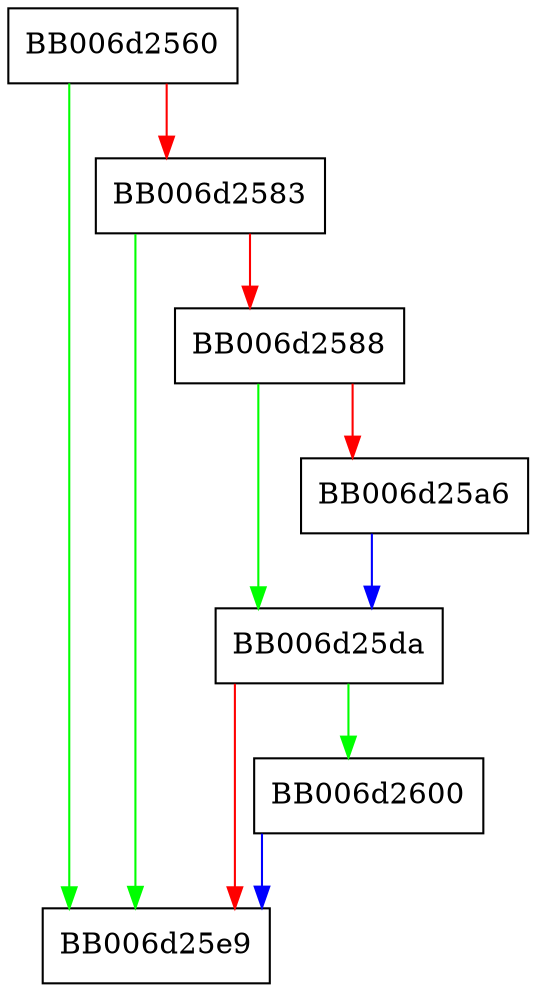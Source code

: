 digraph dh_gen_init {
  node [shape="box"];
  graph [splines=ortho];
  BB006d2560 -> BB006d25e9 [color="green"];
  BB006d2560 -> BB006d2583 [color="red"];
  BB006d2583 -> BB006d25e9 [color="green"];
  BB006d2583 -> BB006d2588 [color="red"];
  BB006d2588 -> BB006d25da [color="green"];
  BB006d2588 -> BB006d25a6 [color="red"];
  BB006d25a6 -> BB006d25da [color="blue"];
  BB006d25da -> BB006d2600 [color="green"];
  BB006d25da -> BB006d25e9 [color="red"];
  BB006d2600 -> BB006d25e9 [color="blue"];
}